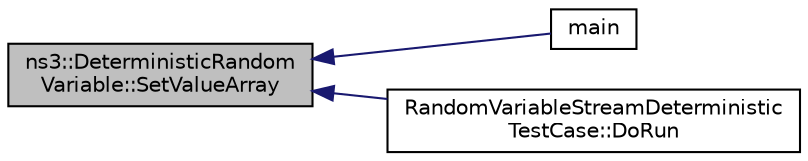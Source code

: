 digraph "ns3::DeterministicRandomVariable::SetValueArray"
{
  edge [fontname="Helvetica",fontsize="10",labelfontname="Helvetica",labelfontsize="10"];
  node [fontname="Helvetica",fontsize="10",shape=record];
  rankdir="LR";
  Node1 [label="ns3::DeterministicRandom\lVariable::SetValueArray",height=0.2,width=0.4,color="black", fillcolor="grey75", style="filled", fontcolor="black"];
  Node1 -> Node2 [dir="back",color="midnightblue",fontsize="10",style="solid"];
  Node2 [label="main",height=0.2,width=0.4,color="black", fillcolor="white", style="filled",URL="$d8/dcd/main-random-variable_8cc.html#a0ddf1224851353fc92bfbff6f499fa97"];
  Node1 -> Node3 [dir="back",color="midnightblue",fontsize="10",style="solid"];
  Node3 [label="RandomVariableStreamDeterministic\lTestCase::DoRun",height=0.2,width=0.4,color="black", fillcolor="white", style="filled",URL="$d1/da8/classRandomVariableStreamDeterministicTestCase.html#a4bff522d0b0939d6e6a155faaba326af",tooltip="Implementation to actually run this TestCase. "];
}
